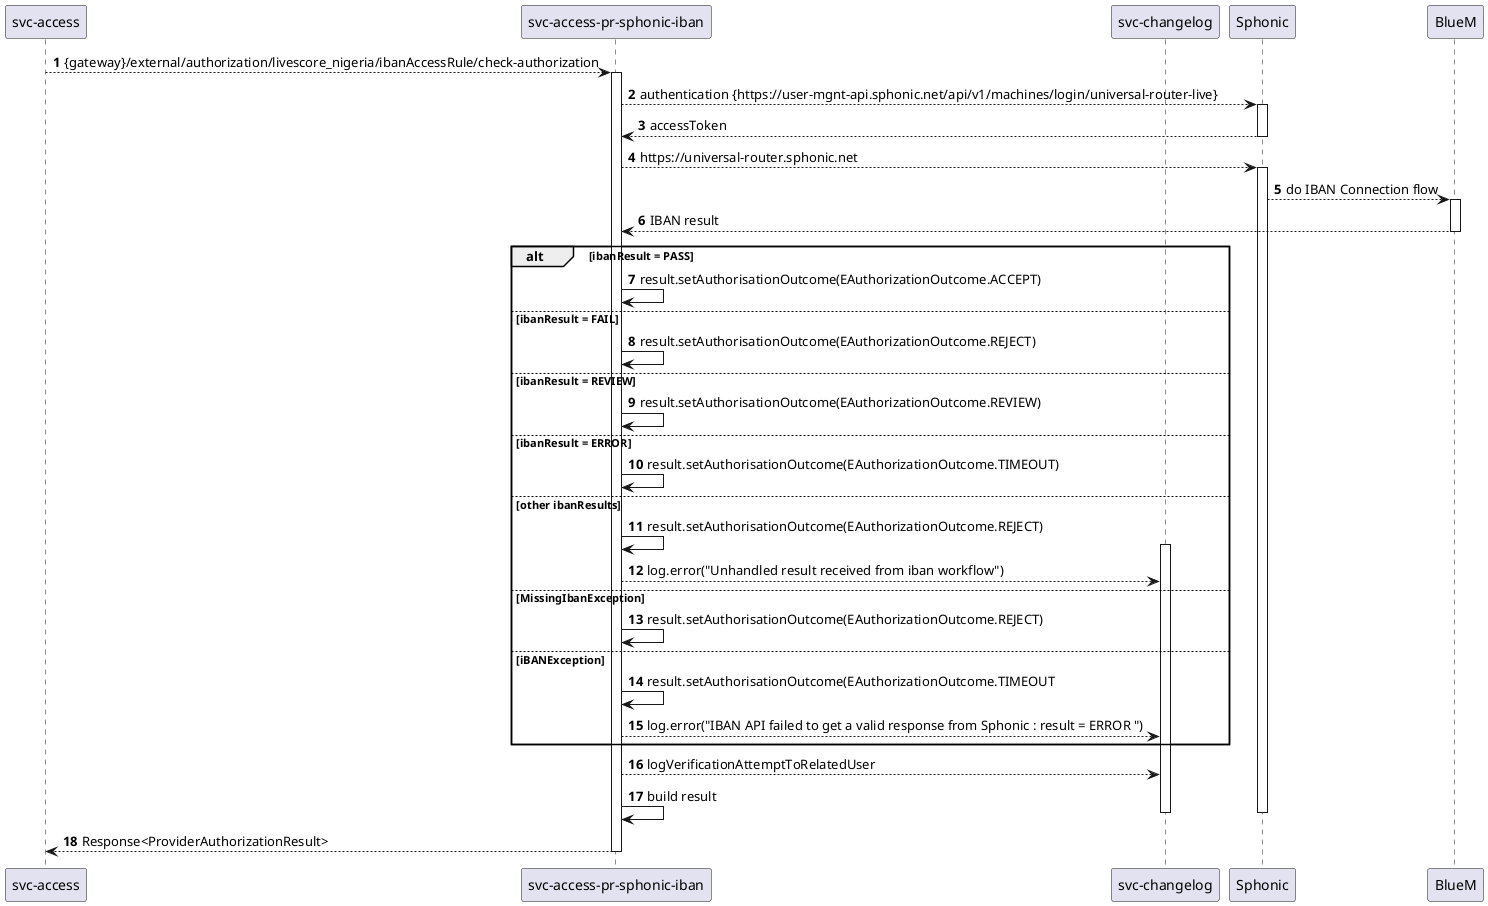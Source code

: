 .IBAN API request
[plantuml]
-----
@startuml
'https://plantuml.com/sequence-diagram

participant "svc-access" as sva
participant "svc-access-pr-sphonic-iban" as svciban
participant "svc-changelog" as svcc
participant Sphonic
participant BlueM

autonumber
sva --> svciban: {gateway}/external/authorization/livescore_nigeria/ibanAccessRule/check-authorization
activate svciban
svciban --> Sphonic : authentication {https://user-mgnt-api.sphonic.net/api/v1/machines/login/universal-router-live}
  activate Sphonic
  Sphonic --> svciban: accessToken
  deactivate Sphonic

svciban --> Sphonic : https://universal-router.sphonic.net
  activate Sphonic
    Sphonic --> BlueM: do IBAN Connection flow
    activate BlueM
    BlueM --> svciban: IBAN result
    deactivate BlueM
    alt ibanResult = PASS
    svciban -> svciban: result.setAuthorisationOutcome(EAuthorizationOutcome.ACCEPT)

    else ibanResult = FAIL
    svciban -> svciban: result.setAuthorisationOutcome(EAuthorizationOutcome.REJECT)

    else ibanResult = REVIEW
    svciban -> svciban: result.setAuthorisationOutcome(EAuthorizationOutcome.REVIEW)

    else ibanResult = ERROR
    svciban -> svciban: result.setAuthorisationOutcome(EAuthorizationOutcome.TIMEOUT)

    else other ibanResults
    svciban -> svciban: result.setAuthorisationOutcome(EAuthorizationOutcome.REJECT)
    activate svcc
     svciban --> svcc: log.error("Unhandled result received from iban workflow")

     else MissingIbanException
     svciban -> svciban: result.setAuthorisationOutcome(EAuthorizationOutcome.REJECT)

     else iBANException
     svciban -> svciban: result.setAuthorisationOutcome(EAuthorizationOutcome.TIMEOUT
     svciban --> svcc: log.error("IBAN API failed to get a valid response from Sphonic : result = ERROR ")

    end
    svciban --> svcc: logVerificationAttemptToRelatedUser
    svciban -> svciban: build result
    deactivate svcc
  deactivate Sphonic
svciban --> sva: Response<ProviderAuthorizationResult>
deactivate svciban
@enduml
